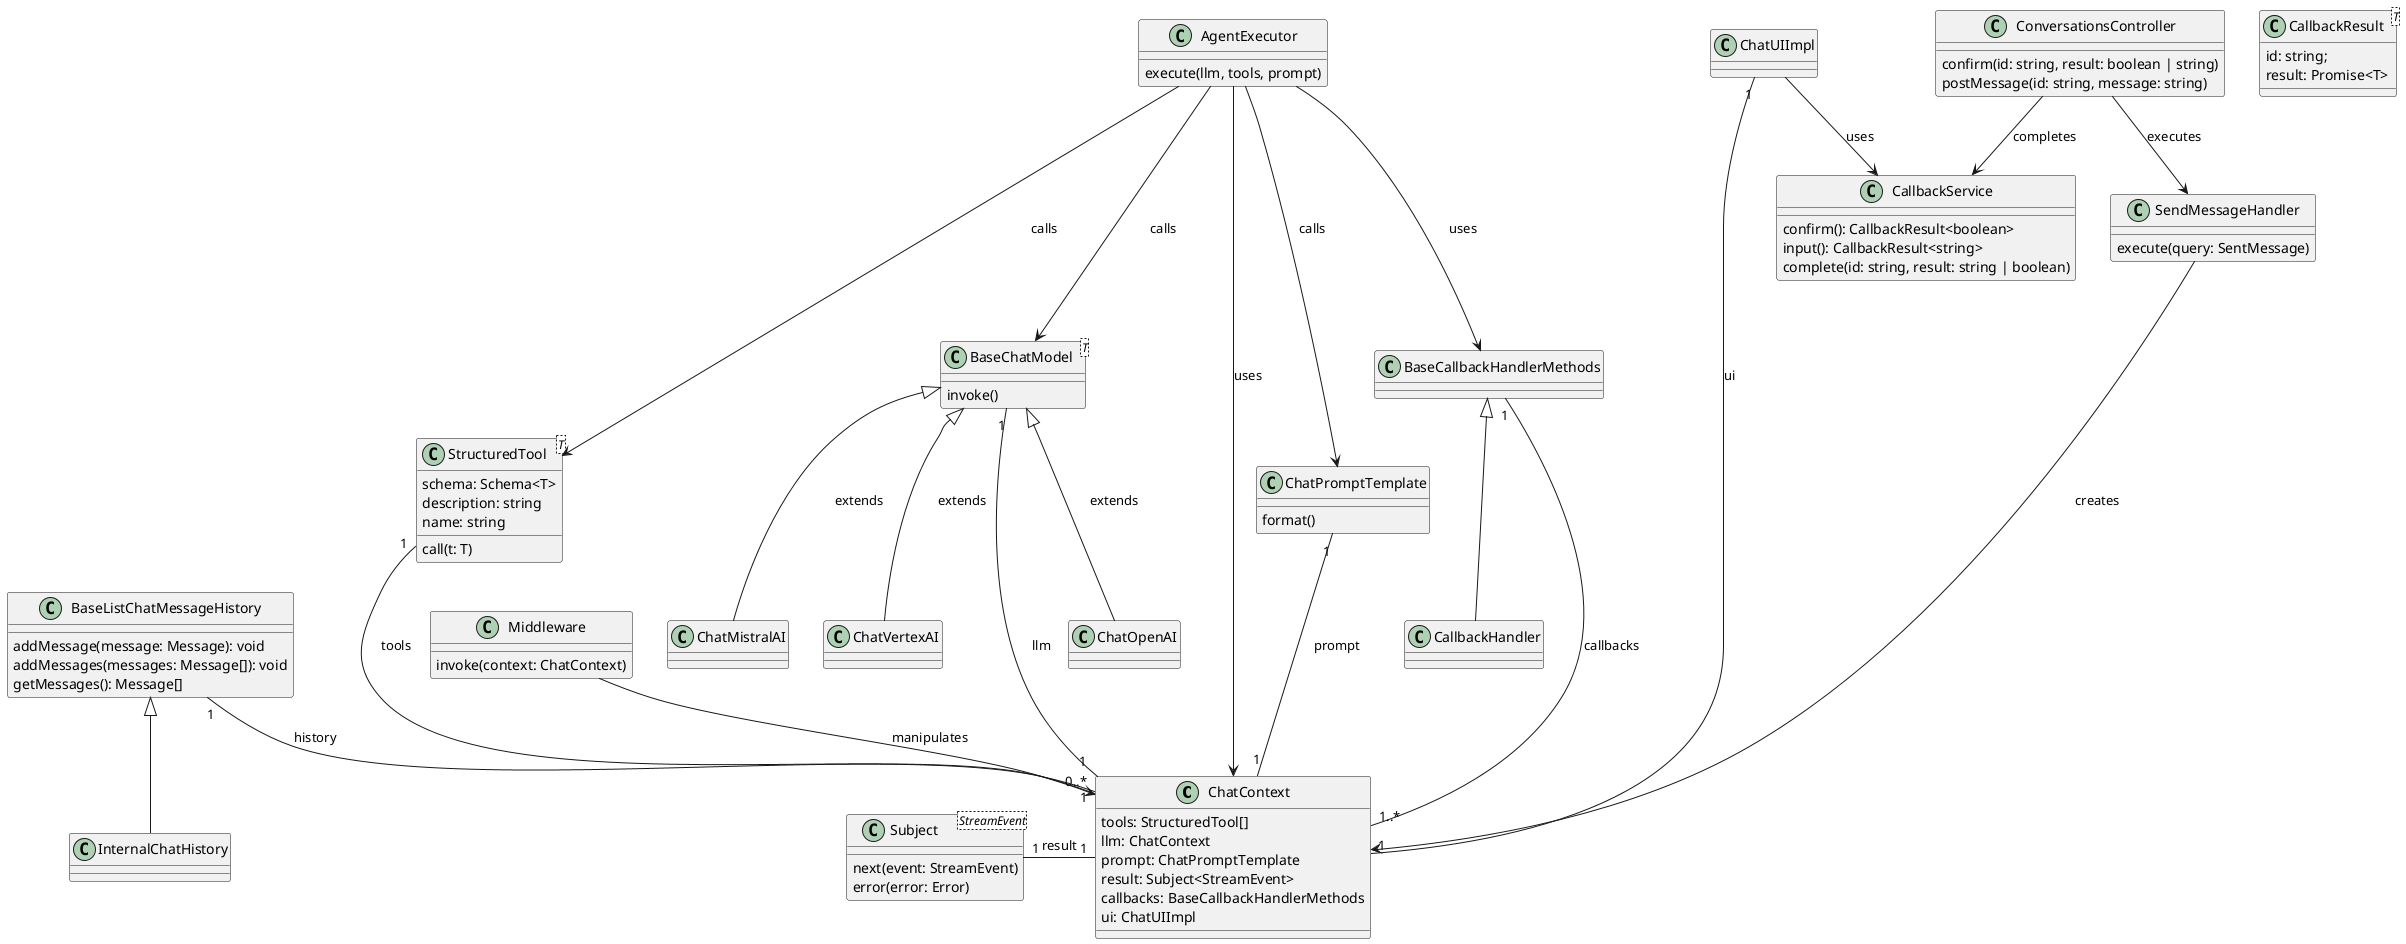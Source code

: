 @startuml
class ChatContext {
    tools: StructuredTool[]
    llm: ChatContext
    prompt: ChatPromptTemplate
    result: Subject<StreamEvent>
    callbacks: BaseCallbackHandlerMethods
    ui: ChatUIImpl
}

class Subject<StreamEvent> {
    next(event: StreamEvent)
    error(error: Error)
}

class StructuredTool<T> {
    schema: Schema<T>
    description: string
    name: string
    call(t: T)
}

class BaseChatModel<T> {
    invoke()
}

class ChatPromptTemplate {
    format()
}

class BaseCallbackHandlerMethods {
}

class BaseListChatMessageHistory {
    addMessage(message: Message): void
    addMessages(messages: Message[]): void
    getMessages(): Message[]
}

class ChatUIImpl {
}

class CallbackService {
    confirm(): CallbackResult<boolean>
    input(): CallbackResult<string>
    complete(id: string, result: string | boolean)
}

class CallbackResult<T> {
    id: string;
    result: Promise<T>
}

class ConversationsController {
    confirm(id: string, result: boolean | string)
    postMessage(id: string, message: string)
}

class SendMessageHandler {
    execute(query: SentMessage)
}

class Middleware {
    invoke(context: ChatContext)
}

class AgentExecutor {
    execute(llm, tools, prompt)
}


Subject "1" - "1"  ChatContext : result
"StructuredTool" "1" -- "0..*" ChatContext : tools
"BaseChatModel" "1" --- "1" ChatContext : llm
"ChatPromptTemplate" "1" -- "1" ChatContext : prompt
"BaseCallbackHandlerMethods" "1" -- "1..*" ChatContext : callbacks
"BaseListChatMessageHistory" "1" -- "1" ChatContext : history
"ChatUIImpl" "1" -- "1" ChatContext : ui
"ChatUIImpl" --> CallbackService : uses
ConversationsController --> CallbackService: completes
ConversationsController --> SendMessageHandler : executes
SendMessageHandler ----> ChatContext: creates
Middleware --> ChatContext: manipulates
AgentExecutor ---> ChatContext: uses
AgentExecutor ---> StructuredTool: calls
AgentExecutor ---> BaseChatModel: calls
AgentExecutor ---> ChatPromptTemplate: calls
AgentExecutor ---> BaseCallbackHandlerMethods: uses

BaseListChatMessageHistory <|-- InternalChatHistory
BaseCallbackHandlerMethods <|-- CallbackHandler
BaseChatModel <|-- ChatOpenAI: extends
BaseChatModel <|-- ChatMistralAI: extends
BaseChatModel <|-- ChatVertexAI: extends


@enduml